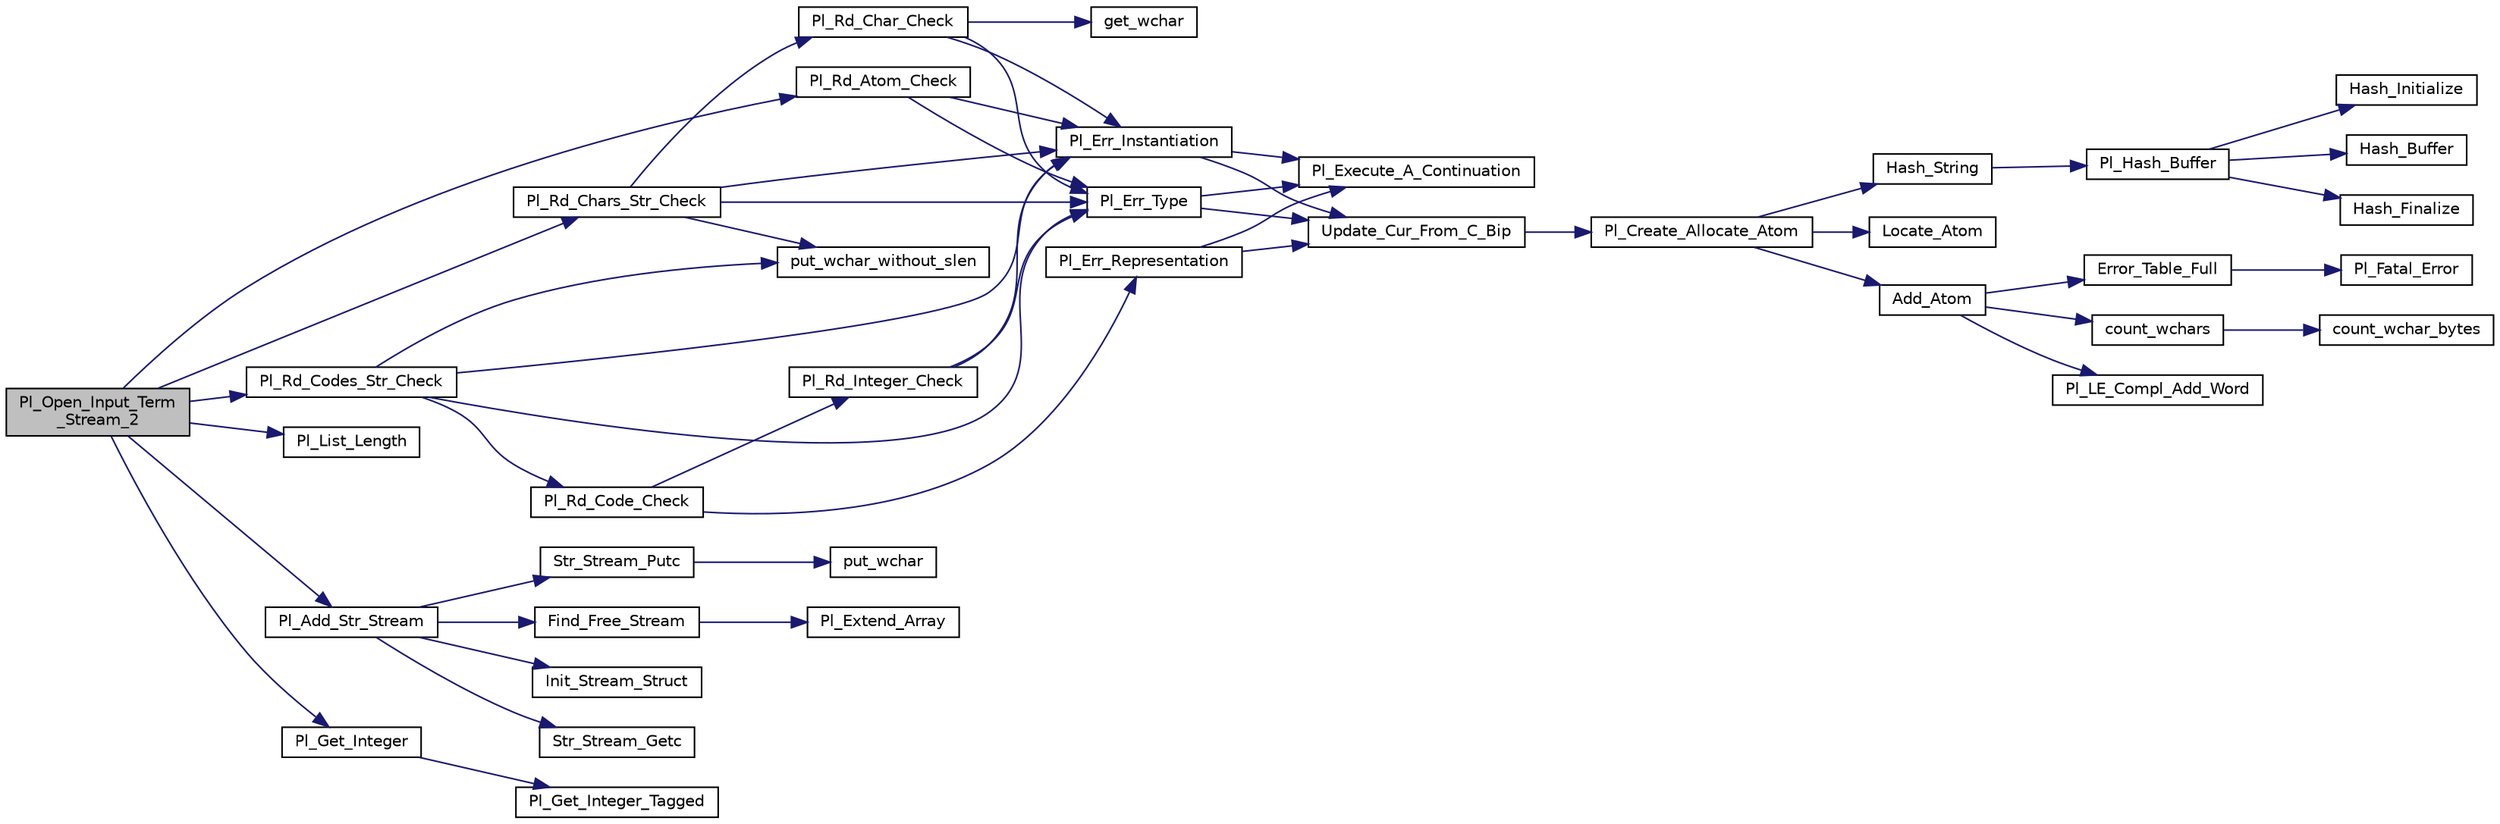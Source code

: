 digraph "Pl_Open_Input_Term_Stream_2"
{
  edge [fontname="Helvetica",fontsize="10",labelfontname="Helvetica",labelfontsize="10"];
  node [fontname="Helvetica",fontsize="10",shape=record];
  rankdir="LR";
  Node1 [label="Pl_Open_Input_Term\l_Stream_2",height=0.2,width=0.4,color="black", fillcolor="grey75", style="filled", fontcolor="black"];
  Node1 -> Node2 [color="midnightblue",fontsize="10",style="solid",fontname="Helvetica"];
  Node2 [label="Pl_Rd_Atom_Check",height=0.2,width=0.4,color="black", fillcolor="white", style="filled",URL="$c__supp_8c.html#a7659195fe3d298fb9e8b8cedf62e3ba8"];
  Node2 -> Node3 [color="midnightblue",fontsize="10",style="solid",fontname="Helvetica"];
  Node3 [label="Pl_Err_Instantiation",height=0.2,width=0.4,color="black", fillcolor="white", style="filled",URL="$error__supp_8c.html#a17057fc5577da70316e8f62fca4743f7"];
  Node3 -> Node4 [color="midnightblue",fontsize="10",style="solid",fontname="Helvetica"];
  Node4 [label="Update_Cur_From_C_Bip",height=0.2,width=0.4,color="black", fillcolor="white", style="filled",URL="$error__supp_8c.html#aef1341aeb3ceb943d8e9d7d6f77b0582"];
  Node4 -> Node5 [color="midnightblue",fontsize="10",style="solid",fontname="Helvetica"];
  Node5 [label="Pl_Create_Allocate_Atom",height=0.2,width=0.4,color="black", fillcolor="white", style="filled",URL="$atom_8c.html#a76a3983dda97458000ed903b9bc94f6c"];
  Node5 -> Node6 [color="midnightblue",fontsize="10",style="solid",fontname="Helvetica"];
  Node6 [label="Hash_String",height=0.2,width=0.4,color="black", fillcolor="white", style="filled",URL="$atom_8c.html#a9ed09c0173fe0a0e6d0f90ec363687fe"];
  Node6 -> Node7 [color="midnightblue",fontsize="10",style="solid",fontname="Helvetica"];
  Node7 [label="Pl_Hash_Buffer",height=0.2,width=0.4,color="black", fillcolor="white", style="filled",URL="$hash__fct_8c.html#a59393adcfbeeda198a890af25f29cf7c"];
  Node7 -> Node8 [color="midnightblue",fontsize="10",style="solid",fontname="Helvetica"];
  Node8 [label="Hash_Initialize",height=0.2,width=0.4,color="black", fillcolor="white", style="filled",URL="$hash__fct_8c.html#abe414d7525a1bb4fcb8e4fd757498cb9"];
  Node7 -> Node9 [color="midnightblue",fontsize="10",style="solid",fontname="Helvetica"];
  Node9 [label="Hash_Buffer",height=0.2,width=0.4,color="black", fillcolor="white", style="filled",URL="$hash__fct_8c.html#a8b1af6cc6089ce3e2e3dc0a8a0d55e90"];
  Node7 -> Node10 [color="midnightblue",fontsize="10",style="solid",fontname="Helvetica"];
  Node10 [label="Hash_Finalize",height=0.2,width=0.4,color="black", fillcolor="white", style="filled",URL="$hash__fct_8c.html#aa33bb265b03bb03aa455241e374409f7"];
  Node5 -> Node11 [color="midnightblue",fontsize="10",style="solid",fontname="Helvetica"];
  Node11 [label="Locate_Atom",height=0.2,width=0.4,color="black", fillcolor="white", style="filled",URL="$atom_8c.html#ad4222685eae3cdb0315df48a8a7e89fc"];
  Node5 -> Node12 [color="midnightblue",fontsize="10",style="solid",fontname="Helvetica"];
  Node12 [label="Add_Atom",height=0.2,width=0.4,color="black", fillcolor="white", style="filled",URL="$atom_8c.html#abe628ad301508c0ed926cfb4bc791818"];
  Node12 -> Node13 [color="midnightblue",fontsize="10",style="solid",fontname="Helvetica"];
  Node13 [label="Error_Table_Full",height=0.2,width=0.4,color="black", fillcolor="white", style="filled",URL="$atom_8c.html#a37c733b7022eab8b9b95f0182591ee15"];
  Node13 -> Node14 [color="midnightblue",fontsize="10",style="solid",fontname="Helvetica"];
  Node14 [label="Pl_Fatal_Error",height=0.2,width=0.4,color="black", fillcolor="white", style="filled",URL="$misc_8c.html#a190fea7904d7245d4fdc5e9404a07907"];
  Node12 -> Node15 [color="midnightblue",fontsize="10",style="solid",fontname="Helvetica"];
  Node15 [label="count_wchars",height=0.2,width=0.4,color="black", fillcolor="white", style="filled",URL="$pl__wchar_8c.html#a55a0d7269a65645bbd4c978385b0c7a3"];
  Node15 -> Node16 [color="midnightblue",fontsize="10",style="solid",fontname="Helvetica"];
  Node16 [label="count_wchar_bytes",height=0.2,width=0.4,color="black", fillcolor="white", style="filled",URL="$pl__wchar_8c.html#afa9feb443cef2f8da40dd45a8c0e273d"];
  Node12 -> Node17 [color="midnightblue",fontsize="10",style="solid",fontname="Helvetica"];
  Node17 [label="Pl_LE_Compl_Add_Word",height=0.2,width=0.4,color="black", fillcolor="white", style="filled",URL="$linedit_8c.html#ab2a8db946ffd8187b5216ff4ac8cbe7c"];
  Node3 -> Node18 [color="midnightblue",fontsize="10",style="solid",fontname="Helvetica"];
  Node18 [label="Pl_Execute_A_Continuation",height=0.2,width=0.4,color="black", fillcolor="white", style="filled",URL="$engine_8c.html#ae0fcb6df66410fd57c52a0ba16527642"];
  Node2 -> Node19 [color="midnightblue",fontsize="10",style="solid",fontname="Helvetica"];
  Node19 [label="Pl_Err_Type",height=0.2,width=0.4,color="black", fillcolor="white", style="filled",URL="$error__supp_8c.html#a88375a38b23326055e59e455c25f982e"];
  Node19 -> Node4 [color="midnightblue",fontsize="10",style="solid",fontname="Helvetica"];
  Node19 -> Node18 [color="midnightblue",fontsize="10",style="solid",fontname="Helvetica"];
  Node1 -> Node20 [color="midnightblue",fontsize="10",style="solid",fontname="Helvetica"];
  Node20 [label="Pl_List_Length",height=0.2,width=0.4,color="black", fillcolor="white", style="filled",URL="$term__supp_8c.html#a4541a48da8818caf07a075539a59eaf5"];
  Node1 -> Node21 [color="midnightblue",fontsize="10",style="solid",fontname="Helvetica"];
  Node21 [label="Pl_Rd_Chars_Str_Check",height=0.2,width=0.4,color="black", fillcolor="white", style="filled",URL="$c__supp_8c.html#a09ff5e72771d2692500b5b605afe6aad"];
  Node21 -> Node3 [color="midnightblue",fontsize="10",style="solid",fontname="Helvetica"];
  Node21 -> Node19 [color="midnightblue",fontsize="10",style="solid",fontname="Helvetica"];
  Node21 -> Node22 [color="midnightblue",fontsize="10",style="solid",fontname="Helvetica"];
  Node22 [label="Pl_Rd_Char_Check",height=0.2,width=0.4,color="black", fillcolor="white", style="filled",URL="$c__supp_8c.html#a8955c352fe9c63b47eb55a26f947a0e6"];
  Node22 -> Node3 [color="midnightblue",fontsize="10",style="solid",fontname="Helvetica"];
  Node22 -> Node19 [color="midnightblue",fontsize="10",style="solid",fontname="Helvetica"];
  Node22 -> Node23 [color="midnightblue",fontsize="10",style="solid",fontname="Helvetica"];
  Node23 [label="get_wchar",height=0.2,width=0.4,color="black", fillcolor="white", style="filled",URL="$pl__wchar_8c.html#aae8b097c7c2a9e49a67ea8a905051904"];
  Node21 -> Node24 [color="midnightblue",fontsize="10",style="solid",fontname="Helvetica"];
  Node24 [label="put_wchar_without_slen",height=0.2,width=0.4,color="black", fillcolor="white", style="filled",URL="$pl__wchar_8c.html#aff43479f3fd642f29282b8a434c29265"];
  Node1 -> Node25 [color="midnightblue",fontsize="10",style="solid",fontname="Helvetica"];
  Node25 [label="Pl_Rd_Codes_Str_Check",height=0.2,width=0.4,color="black", fillcolor="white", style="filled",URL="$c__supp_8c.html#a8ba76a75b9a1872d8c219428ad25ffec"];
  Node25 -> Node3 [color="midnightblue",fontsize="10",style="solid",fontname="Helvetica"];
  Node25 -> Node19 [color="midnightblue",fontsize="10",style="solid",fontname="Helvetica"];
  Node25 -> Node24 [color="midnightblue",fontsize="10",style="solid",fontname="Helvetica"];
  Node25 -> Node26 [color="midnightblue",fontsize="10",style="solid",fontname="Helvetica"];
  Node26 [label="Pl_Rd_Code_Check",height=0.2,width=0.4,color="black", fillcolor="white", style="filled",URL="$c__supp_8c.html#a28c65f70fb7290515c6081bbddd32eea"];
  Node26 -> Node27 [color="midnightblue",fontsize="10",style="solid",fontname="Helvetica"];
  Node27 [label="Pl_Rd_Integer_Check",height=0.2,width=0.4,color="black", fillcolor="white", style="filled",URL="$c__supp_8c.html#a4d49bcb32b72985e0cb21cde4978c313"];
  Node27 -> Node3 [color="midnightblue",fontsize="10",style="solid",fontname="Helvetica"];
  Node27 -> Node19 [color="midnightblue",fontsize="10",style="solid",fontname="Helvetica"];
  Node26 -> Node28 [color="midnightblue",fontsize="10",style="solid",fontname="Helvetica"];
  Node28 [label="Pl_Err_Representation",height=0.2,width=0.4,color="black", fillcolor="white", style="filled",URL="$error__supp_8c.html#a63aa2b2bc9fdc48a57b03ce667140ac9"];
  Node28 -> Node4 [color="midnightblue",fontsize="10",style="solid",fontname="Helvetica"];
  Node28 -> Node18 [color="midnightblue",fontsize="10",style="solid",fontname="Helvetica"];
  Node1 -> Node29 [color="midnightblue",fontsize="10",style="solid",fontname="Helvetica"];
  Node29 [label="Pl_Add_Str_Stream",height=0.2,width=0.4,color="black", fillcolor="white", style="filled",URL="$stream__supp_8c.html#abc6cb27a35dbac2ebfa72acf4808b2ce"];
  Node29 -> Node30 [color="midnightblue",fontsize="10",style="solid",fontname="Helvetica"];
  Node30 [label="Find_Free_Stream",height=0.2,width=0.4,color="black", fillcolor="white", style="filled",URL="$stream__supp_8c.html#a5322f52abc95d28d23976f5213577b2c"];
  Node30 -> Node31 [color="midnightblue",fontsize="10",style="solid",fontname="Helvetica"];
  Node31 [label="Pl_Extend_Array",height=0.2,width=0.4,color="black", fillcolor="white", style="filled",URL="$misc_8c.html#a2f56b2c86f0305e8b7e13e6150578d36"];
  Node29 -> Node32 [color="midnightblue",fontsize="10",style="solid",fontname="Helvetica"];
  Node32 [label="Init_Stream_Struct",height=0.2,width=0.4,color="black", fillcolor="white", style="filled",URL="$stream__supp_8c.html#a7acc02d98466c96414fab011fd79c27c"];
  Node29 -> Node33 [color="midnightblue",fontsize="10",style="solid",fontname="Helvetica"];
  Node33 [label="Str_Stream_Getc",height=0.2,width=0.4,color="black", fillcolor="white", style="filled",URL="$stream__supp_8c.html#a2d7d220ae1d3deae83c3764c7d06389c"];
  Node29 -> Node34 [color="midnightblue",fontsize="10",style="solid",fontname="Helvetica"];
  Node34 [label="Str_Stream_Putc",height=0.2,width=0.4,color="black", fillcolor="white", style="filled",URL="$stream__supp_8c.html#aa573baf1086a8ffbc5f241442c2d55ad"];
  Node34 -> Node35 [color="midnightblue",fontsize="10",style="solid",fontname="Helvetica"];
  Node35 [label="put_wchar",height=0.2,width=0.4,color="black", fillcolor="white", style="filled",URL="$pl__wchar_8c.html#a31bcb7c7ad4174170702cb4399feb8e3"];
  Node1 -> Node36 [color="midnightblue",fontsize="10",style="solid",fontname="Helvetica"];
  Node36 [label="Pl_Get_Integer",height=0.2,width=0.4,color="black", fillcolor="white", style="filled",URL="$wam__inst_8c.html#a4674b6fe0ab6340bbe076f8d485673e7"];
  Node36 -> Node37 [color="midnightblue",fontsize="10",style="solid",fontname="Helvetica"];
  Node37 [label="Pl_Get_Integer_Tagged",height=0.2,width=0.4,color="black", fillcolor="white", style="filled",URL="$wam__inst_8c.html#a6fb0a22a4b407baa8bd1c6bb8f18675d"];
}
